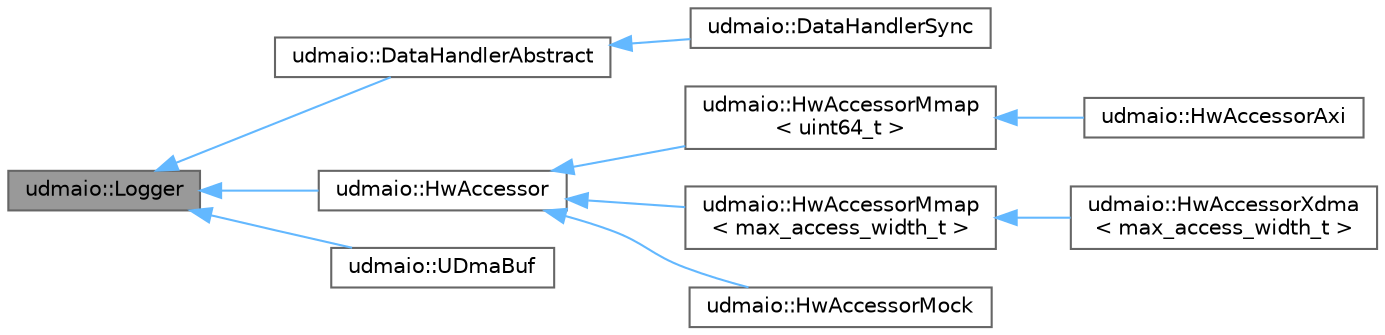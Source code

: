 digraph "udmaio::Logger"
{
 // INTERACTIVE_SVG=YES
 // LATEX_PDF_SIZE
  bgcolor="transparent";
  edge [fontname=Helvetica,fontsize=10,labelfontname=Helvetica,labelfontsize=10];
  node [fontname=Helvetica,fontsize=10,shape=box,height=0.2,width=0.4];
  rankdir="LR";
  Node1 [label="udmaio::Logger",height=0.2,width=0.4,color="gray40", fillcolor="grey60", style="filled", fontcolor="black",tooltip=" "];
  Node1 -> Node2 [dir="back",color="steelblue1",style="solid"];
  Node2 [label="udmaio::DataHandlerAbstract",height=0.2,width=0.4,color="gray40", fillcolor="white", style="filled",URL="$classudmaio_1_1_data_handler_abstract.html",tooltip="Base class to implement a DMA data reception handler."];
  Node2 -> Node3 [dir="back",color="steelblue1",style="solid"];
  Node3 [label="udmaio::DataHandlerSync",height=0.2,width=0.4,color="gray40", fillcolor="white", style="filled",URL="$classudmaio_1_1_data_handler_sync.html",tooltip="Synchronous data handler with blocking read interface."];
  Node1 -> Node4 [dir="back",color="steelblue1",style="solid"];
  Node4 [label="udmaio::HwAccessor",height=0.2,width=0.4,color="gray40", fillcolor="white", style="filled",URL="$classudmaio_1_1_hw_accessor.html",tooltip="Base class for hardware access."];
  Node4 -> Node5 [dir="back",color="steelblue1",style="solid"];
  Node5 [label="udmaio::HwAccessorMmap\l\< uint64_t \>",height=0.2,width=0.4,color="gray40", fillcolor="white", style="filled",URL="$classudmaio_1_1_hw_accessor_mmap.html",tooltip=" "];
  Node5 -> Node6 [dir="back",color="steelblue1",style="solid"];
  Node6 [label="udmaio::HwAccessorAxi",height=0.2,width=0.4,color="gray40", fillcolor="white", style="filled",URL="$classudmaio_1_1_hw_accessor_axi.html",tooltip=" "];
  Node4 -> Node7 [dir="back",color="steelblue1",style="solid"];
  Node7 [label="udmaio::HwAccessorMmap\l\< max_access_width_t \>",height=0.2,width=0.4,color="gray40", fillcolor="white", style="filled",URL="$classudmaio_1_1_hw_accessor_mmap.html",tooltip=" "];
  Node7 -> Node8 [dir="back",color="steelblue1",style="solid"];
  Node8 [label="udmaio::HwAccessorXdma\l\< max_access_width_t \>",height=0.2,width=0.4,color="gray40", fillcolor="white", style="filled",URL="$classudmaio_1_1_hw_accessor_xdma.html",tooltip=" "];
  Node4 -> Node9 [dir="back",color="steelblue1",style="solid"];
  Node9 [label="udmaio::HwAccessorMock",height=0.2,width=0.4,color="gray40", fillcolor="white", style="filled",URL="$classudmaio_1_1_hw_accessor_mock.html",tooltip=" "];
  Node1 -> Node10 [dir="back",color="steelblue1",style="solid"];
  Node10 [label="udmaio::UDmaBuf",height=0.2,width=0.4,color="gray40", fillcolor="white", style="filled",URL="$classudmaio_1_1_u_dma_buf.html",tooltip="DMA data buffer accessed over AXI/UIO, implemented w/ udmabuf (see https://github...."];
}
